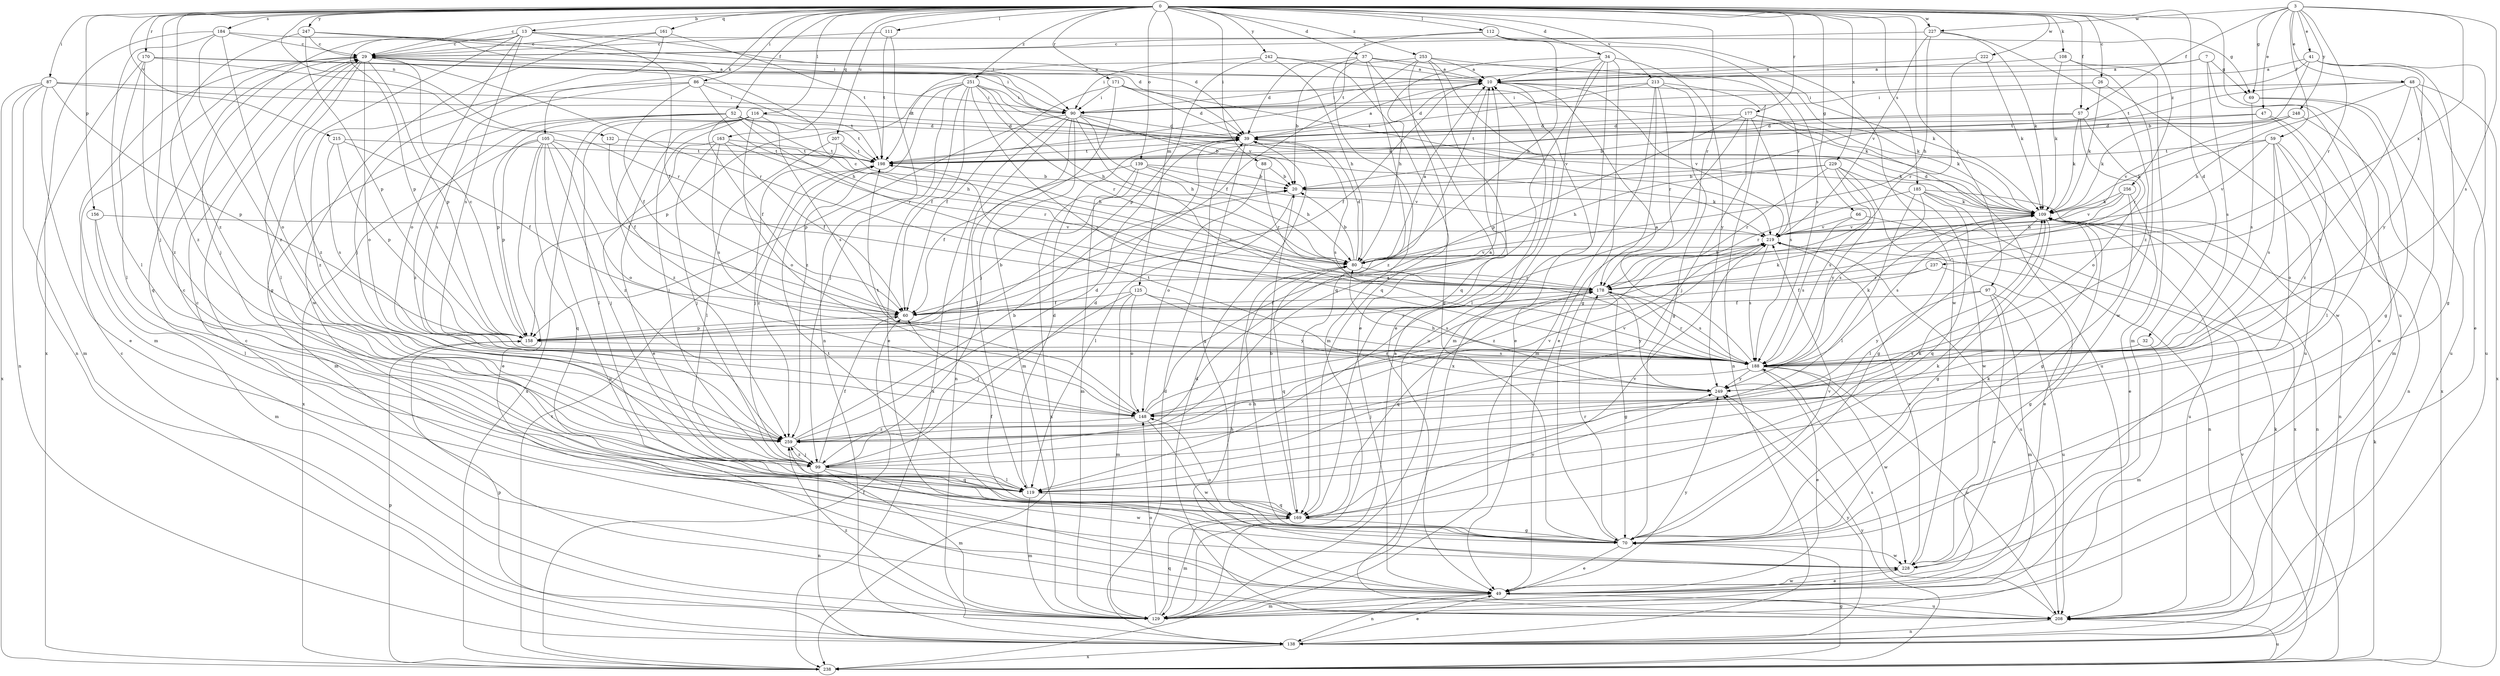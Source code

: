 strict digraph  {
0;
3;
7;
10;
13;
20;
26;
29;
32;
34;
37;
39;
41;
47;
48;
49;
52;
57;
59;
60;
66;
69;
70;
80;
86;
87;
88;
90;
97;
99;
105;
108;
109;
111;
112;
116;
119;
125;
129;
132;
138;
139;
148;
156;
158;
161;
163;
169;
170;
171;
177;
178;
184;
185;
188;
198;
207;
208;
213;
215;
219;
222;
227;
228;
229;
237;
238;
242;
247;
248;
249;
251;
253;
256;
259;
0 -> 13  [label=b];
0 -> 26  [label=c];
0 -> 29  [label=c];
0 -> 32  [label=d];
0 -> 34  [label=d];
0 -> 37  [label=d];
0 -> 52  [label=f];
0 -> 57  [label=f];
0 -> 66  [label=g];
0 -> 86  [label=i];
0 -> 87  [label=i];
0 -> 88  [label=i];
0 -> 97  [label=j];
0 -> 99  [label=j];
0 -> 105  [label=k];
0 -> 108  [label=k];
0 -> 111  [label=l];
0 -> 112  [label=l];
0 -> 116  [label=l];
0 -> 125  [label=m];
0 -> 132  [label=n];
0 -> 139  [label=o];
0 -> 156  [label=p];
0 -> 161  [label=q];
0 -> 163  [label=q];
0 -> 170  [label=r];
0 -> 171  [label=r];
0 -> 177  [label=r];
0 -> 178  [label=r];
0 -> 184  [label=s];
0 -> 185  [label=s];
0 -> 207  [label=u];
0 -> 208  [label=u];
0 -> 213  [label=v];
0 -> 215  [label=v];
0 -> 222  [label=w];
0 -> 227  [label=w];
0 -> 229  [label=x];
0 -> 242  [label=y];
0 -> 247  [label=y];
0 -> 251  [label=z];
0 -> 253  [label=z];
0 -> 256  [label=z];
0 -> 259  [label=z];
3 -> 41  [label=e];
3 -> 47  [label=e];
3 -> 48  [label=e];
3 -> 57  [label=f];
3 -> 59  [label=f];
3 -> 69  [label=g];
3 -> 178  [label=r];
3 -> 188  [label=s];
3 -> 227  [label=w];
3 -> 237  [label=x];
3 -> 248  [label=y];
7 -> 10  [label=a];
7 -> 69  [label=g];
7 -> 90  [label=i];
7 -> 188  [label=s];
7 -> 228  [label=w];
10 -> 39  [label=d];
10 -> 49  [label=e];
10 -> 60  [label=f];
10 -> 90  [label=i];
10 -> 109  [label=k];
10 -> 219  [label=v];
10 -> 259  [label=z];
13 -> 29  [label=c];
13 -> 60  [label=f];
13 -> 69  [label=g];
13 -> 70  [label=g];
13 -> 90  [label=i];
13 -> 99  [label=j];
13 -> 148  [label=o];
13 -> 158  [label=p];
13 -> 188  [label=s];
20 -> 109  [label=k];
20 -> 119  [label=l];
26 -> 90  [label=i];
26 -> 109  [label=k];
26 -> 208  [label=u];
29 -> 10  [label=a];
29 -> 119  [label=l];
29 -> 129  [label=m];
29 -> 148  [label=o];
29 -> 158  [label=p];
29 -> 169  [label=q];
29 -> 178  [label=r];
29 -> 219  [label=v];
29 -> 259  [label=z];
32 -> 129  [label=m];
32 -> 188  [label=s];
34 -> 10  [label=a];
34 -> 70  [label=g];
34 -> 80  [label=h];
34 -> 129  [label=m];
34 -> 169  [label=q];
34 -> 238  [label=x];
34 -> 249  [label=y];
37 -> 10  [label=a];
37 -> 20  [label=b];
37 -> 39  [label=d];
37 -> 49  [label=e];
37 -> 109  [label=k];
37 -> 129  [label=m];
37 -> 169  [label=q];
39 -> 10  [label=a];
39 -> 70  [label=g];
39 -> 109  [label=k];
39 -> 188  [label=s];
39 -> 198  [label=t];
41 -> 10  [label=a];
41 -> 20  [label=b];
41 -> 49  [label=e];
41 -> 70  [label=g];
41 -> 198  [label=t];
41 -> 249  [label=y];
47 -> 20  [label=b];
47 -> 39  [label=d];
47 -> 228  [label=w];
47 -> 259  [label=z];
48 -> 80  [label=h];
48 -> 90  [label=i];
48 -> 129  [label=m];
48 -> 198  [label=t];
48 -> 208  [label=u];
48 -> 238  [label=x];
48 -> 249  [label=y];
49 -> 80  [label=h];
49 -> 129  [label=m];
49 -> 138  [label=n];
49 -> 208  [label=u];
49 -> 228  [label=w];
49 -> 249  [label=y];
52 -> 39  [label=d];
52 -> 60  [label=f];
52 -> 80  [label=h];
52 -> 129  [label=m];
52 -> 158  [label=p];
52 -> 178  [label=r];
52 -> 198  [label=t];
52 -> 259  [label=z];
57 -> 39  [label=d];
57 -> 109  [label=k];
57 -> 148  [label=o];
57 -> 178  [label=r];
57 -> 198  [label=t];
59 -> 109  [label=k];
59 -> 119  [label=l];
59 -> 138  [label=n];
59 -> 148  [label=o];
59 -> 188  [label=s];
59 -> 198  [label=t];
59 -> 219  [label=v];
60 -> 109  [label=k];
60 -> 158  [label=p];
66 -> 138  [label=n];
66 -> 188  [label=s];
66 -> 219  [label=v];
69 -> 70  [label=g];
69 -> 188  [label=s];
69 -> 208  [label=u];
70 -> 29  [label=c];
70 -> 49  [label=e];
70 -> 80  [label=h];
70 -> 109  [label=k];
70 -> 148  [label=o];
70 -> 178  [label=r];
70 -> 198  [label=t];
70 -> 219  [label=v];
70 -> 228  [label=w];
80 -> 10  [label=a];
80 -> 20  [label=b];
80 -> 29  [label=c];
80 -> 39  [label=d];
80 -> 169  [label=q];
80 -> 178  [label=r];
80 -> 219  [label=v];
86 -> 60  [label=f];
86 -> 80  [label=h];
86 -> 90  [label=i];
86 -> 188  [label=s];
86 -> 198  [label=t];
86 -> 259  [label=z];
87 -> 39  [label=d];
87 -> 49  [label=e];
87 -> 90  [label=i];
87 -> 129  [label=m];
87 -> 138  [label=n];
87 -> 158  [label=p];
87 -> 238  [label=x];
88 -> 20  [label=b];
88 -> 148  [label=o];
88 -> 178  [label=r];
90 -> 20  [label=b];
90 -> 39  [label=d];
90 -> 80  [label=h];
90 -> 119  [label=l];
90 -> 129  [label=m];
90 -> 138  [label=n];
90 -> 158  [label=p];
90 -> 188  [label=s];
90 -> 238  [label=x];
97 -> 49  [label=e];
97 -> 60  [label=f];
97 -> 129  [label=m];
97 -> 208  [label=u];
97 -> 249  [label=y];
99 -> 10  [label=a];
99 -> 39  [label=d];
99 -> 60  [label=f];
99 -> 119  [label=l];
99 -> 129  [label=m];
99 -> 138  [label=n];
99 -> 228  [label=w];
99 -> 259  [label=z];
105 -> 49  [label=e];
105 -> 60  [label=f];
105 -> 99  [label=j];
105 -> 148  [label=o];
105 -> 158  [label=p];
105 -> 169  [label=q];
105 -> 198  [label=t];
105 -> 208  [label=u];
105 -> 238  [label=x];
108 -> 10  [label=a];
108 -> 109  [label=k];
108 -> 129  [label=m];
108 -> 228  [label=w];
109 -> 39  [label=d];
109 -> 49  [label=e];
109 -> 70  [label=g];
109 -> 119  [label=l];
109 -> 138  [label=n];
109 -> 188  [label=s];
109 -> 208  [label=u];
109 -> 219  [label=v];
111 -> 29  [label=c];
111 -> 138  [label=n];
111 -> 198  [label=t];
112 -> 29  [label=c];
112 -> 80  [label=h];
112 -> 188  [label=s];
112 -> 198  [label=t];
112 -> 228  [label=w];
116 -> 39  [label=d];
116 -> 49  [label=e];
116 -> 99  [label=j];
116 -> 119  [label=l];
116 -> 148  [label=o];
116 -> 188  [label=s];
116 -> 238  [label=x];
116 -> 259  [label=z];
119 -> 39  [label=d];
119 -> 109  [label=k];
119 -> 129  [label=m];
119 -> 169  [label=q];
125 -> 60  [label=f];
125 -> 99  [label=j];
125 -> 129  [label=m];
125 -> 148  [label=o];
125 -> 188  [label=s];
125 -> 249  [label=y];
129 -> 10  [label=a];
129 -> 148  [label=o];
129 -> 169  [label=q];
129 -> 259  [label=z];
132 -> 60  [label=f];
132 -> 198  [label=t];
138 -> 29  [label=c];
138 -> 39  [label=d];
138 -> 49  [label=e];
138 -> 109  [label=k];
138 -> 158  [label=p];
138 -> 238  [label=x];
138 -> 249  [label=y];
139 -> 20  [label=b];
139 -> 60  [label=f];
139 -> 80  [label=h];
139 -> 129  [label=m];
139 -> 219  [label=v];
139 -> 238  [label=x];
148 -> 10  [label=a];
148 -> 178  [label=r];
148 -> 198  [label=t];
148 -> 219  [label=v];
148 -> 228  [label=w];
148 -> 259  [label=z];
156 -> 119  [label=l];
156 -> 129  [label=m];
156 -> 219  [label=v];
158 -> 20  [label=b];
158 -> 29  [label=c];
158 -> 178  [label=r];
158 -> 188  [label=s];
161 -> 29  [label=c];
161 -> 99  [label=j];
161 -> 198  [label=t];
161 -> 228  [label=w];
163 -> 60  [label=f];
163 -> 99  [label=j];
163 -> 178  [label=r];
163 -> 188  [label=s];
163 -> 198  [label=t];
163 -> 259  [label=z];
169 -> 20  [label=b];
169 -> 29  [label=c];
169 -> 60  [label=f];
169 -> 70  [label=g];
169 -> 109  [label=k];
169 -> 129  [label=m];
169 -> 219  [label=v];
169 -> 249  [label=y];
170 -> 10  [label=a];
170 -> 90  [label=i];
170 -> 119  [label=l];
170 -> 138  [label=n];
170 -> 178  [label=r];
170 -> 259  [label=z];
171 -> 39  [label=d];
171 -> 60  [label=f];
171 -> 90  [label=i];
171 -> 99  [label=j];
171 -> 109  [label=k];
171 -> 219  [label=v];
177 -> 39  [label=d];
177 -> 99  [label=j];
177 -> 109  [label=k];
177 -> 119  [label=l];
177 -> 158  [label=p];
177 -> 188  [label=s];
177 -> 208  [label=u];
178 -> 60  [label=f];
178 -> 70  [label=g];
178 -> 169  [label=q];
178 -> 188  [label=s];
178 -> 249  [label=y];
184 -> 29  [label=c];
184 -> 39  [label=d];
184 -> 119  [label=l];
184 -> 148  [label=o];
184 -> 238  [label=x];
184 -> 259  [label=z];
185 -> 109  [label=k];
185 -> 119  [label=l];
185 -> 138  [label=n];
185 -> 169  [label=q];
185 -> 178  [label=r];
185 -> 188  [label=s];
185 -> 238  [label=x];
188 -> 10  [label=a];
188 -> 49  [label=e];
188 -> 99  [label=j];
188 -> 109  [label=k];
188 -> 178  [label=r];
188 -> 208  [label=u];
188 -> 228  [label=w];
188 -> 249  [label=y];
198 -> 20  [label=b];
198 -> 259  [label=z];
207 -> 80  [label=h];
207 -> 99  [label=j];
207 -> 119  [label=l];
207 -> 198  [label=t];
208 -> 29  [label=c];
208 -> 39  [label=d];
208 -> 138  [label=n];
208 -> 188  [label=s];
213 -> 49  [label=e];
213 -> 70  [label=g];
213 -> 90  [label=i];
213 -> 129  [label=m];
213 -> 138  [label=n];
213 -> 178  [label=r];
213 -> 198  [label=t];
215 -> 60  [label=f];
215 -> 158  [label=p];
215 -> 188  [label=s];
215 -> 198  [label=t];
219 -> 80  [label=h];
219 -> 188  [label=s];
219 -> 208  [label=u];
219 -> 259  [label=z];
222 -> 10  [label=a];
222 -> 109  [label=k];
222 -> 178  [label=r];
227 -> 29  [label=c];
227 -> 80  [label=h];
227 -> 109  [label=k];
227 -> 219  [label=v];
227 -> 259  [label=z];
228 -> 49  [label=e];
228 -> 219  [label=v];
229 -> 20  [label=b];
229 -> 70  [label=g];
229 -> 80  [label=h];
229 -> 178  [label=r];
229 -> 188  [label=s];
229 -> 228  [label=w];
229 -> 249  [label=y];
237 -> 60  [label=f];
237 -> 70  [label=g];
237 -> 178  [label=r];
238 -> 60  [label=f];
238 -> 70  [label=g];
238 -> 109  [label=k];
238 -> 158  [label=p];
238 -> 198  [label=t];
238 -> 208  [label=u];
238 -> 219  [label=v];
238 -> 249  [label=y];
242 -> 10  [label=a];
242 -> 70  [label=g];
242 -> 80  [label=h];
242 -> 90  [label=i];
242 -> 158  [label=p];
247 -> 29  [label=c];
247 -> 39  [label=d];
247 -> 90  [label=i];
247 -> 158  [label=p];
247 -> 259  [label=z];
248 -> 39  [label=d];
248 -> 109  [label=k];
248 -> 219  [label=v];
248 -> 238  [label=x];
249 -> 80  [label=h];
249 -> 148  [label=o];
249 -> 198  [label=t];
251 -> 49  [label=e];
251 -> 60  [label=f];
251 -> 80  [label=h];
251 -> 90  [label=i];
251 -> 99  [label=j];
251 -> 109  [label=k];
251 -> 158  [label=p];
251 -> 178  [label=r];
251 -> 188  [label=s];
251 -> 259  [label=z];
253 -> 10  [label=a];
253 -> 49  [label=e];
253 -> 60  [label=f];
253 -> 169  [label=q];
253 -> 198  [label=t];
253 -> 208  [label=u];
253 -> 219  [label=v];
256 -> 49  [label=e];
256 -> 70  [label=g];
256 -> 80  [label=h];
256 -> 109  [label=k];
256 -> 219  [label=v];
259 -> 20  [label=b];
259 -> 39  [label=d];
259 -> 99  [label=j];
259 -> 169  [label=q];
259 -> 219  [label=v];
}
